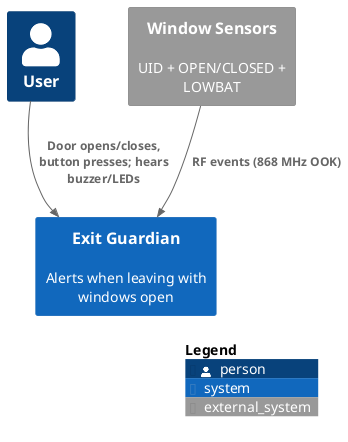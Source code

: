 @startuml Context
' Exit Guardian - Context (C4 Level 1)
!include <C4/C4_Container>


Person(user, "User")
System(exitg, "Exit Guardian", "Alerts when leaving with windows open")
System_Ext(sensors, "Window Sensors", "UID + OPEN/CLOSED + LOWBAT")


Rel(user, exitg, "Door opens/closes, button presses; hears buzzer/LEDs")
Rel(sensors, exitg, "RF events (868 MHz OOK)")


SHOW_LEGEND()
@enduml